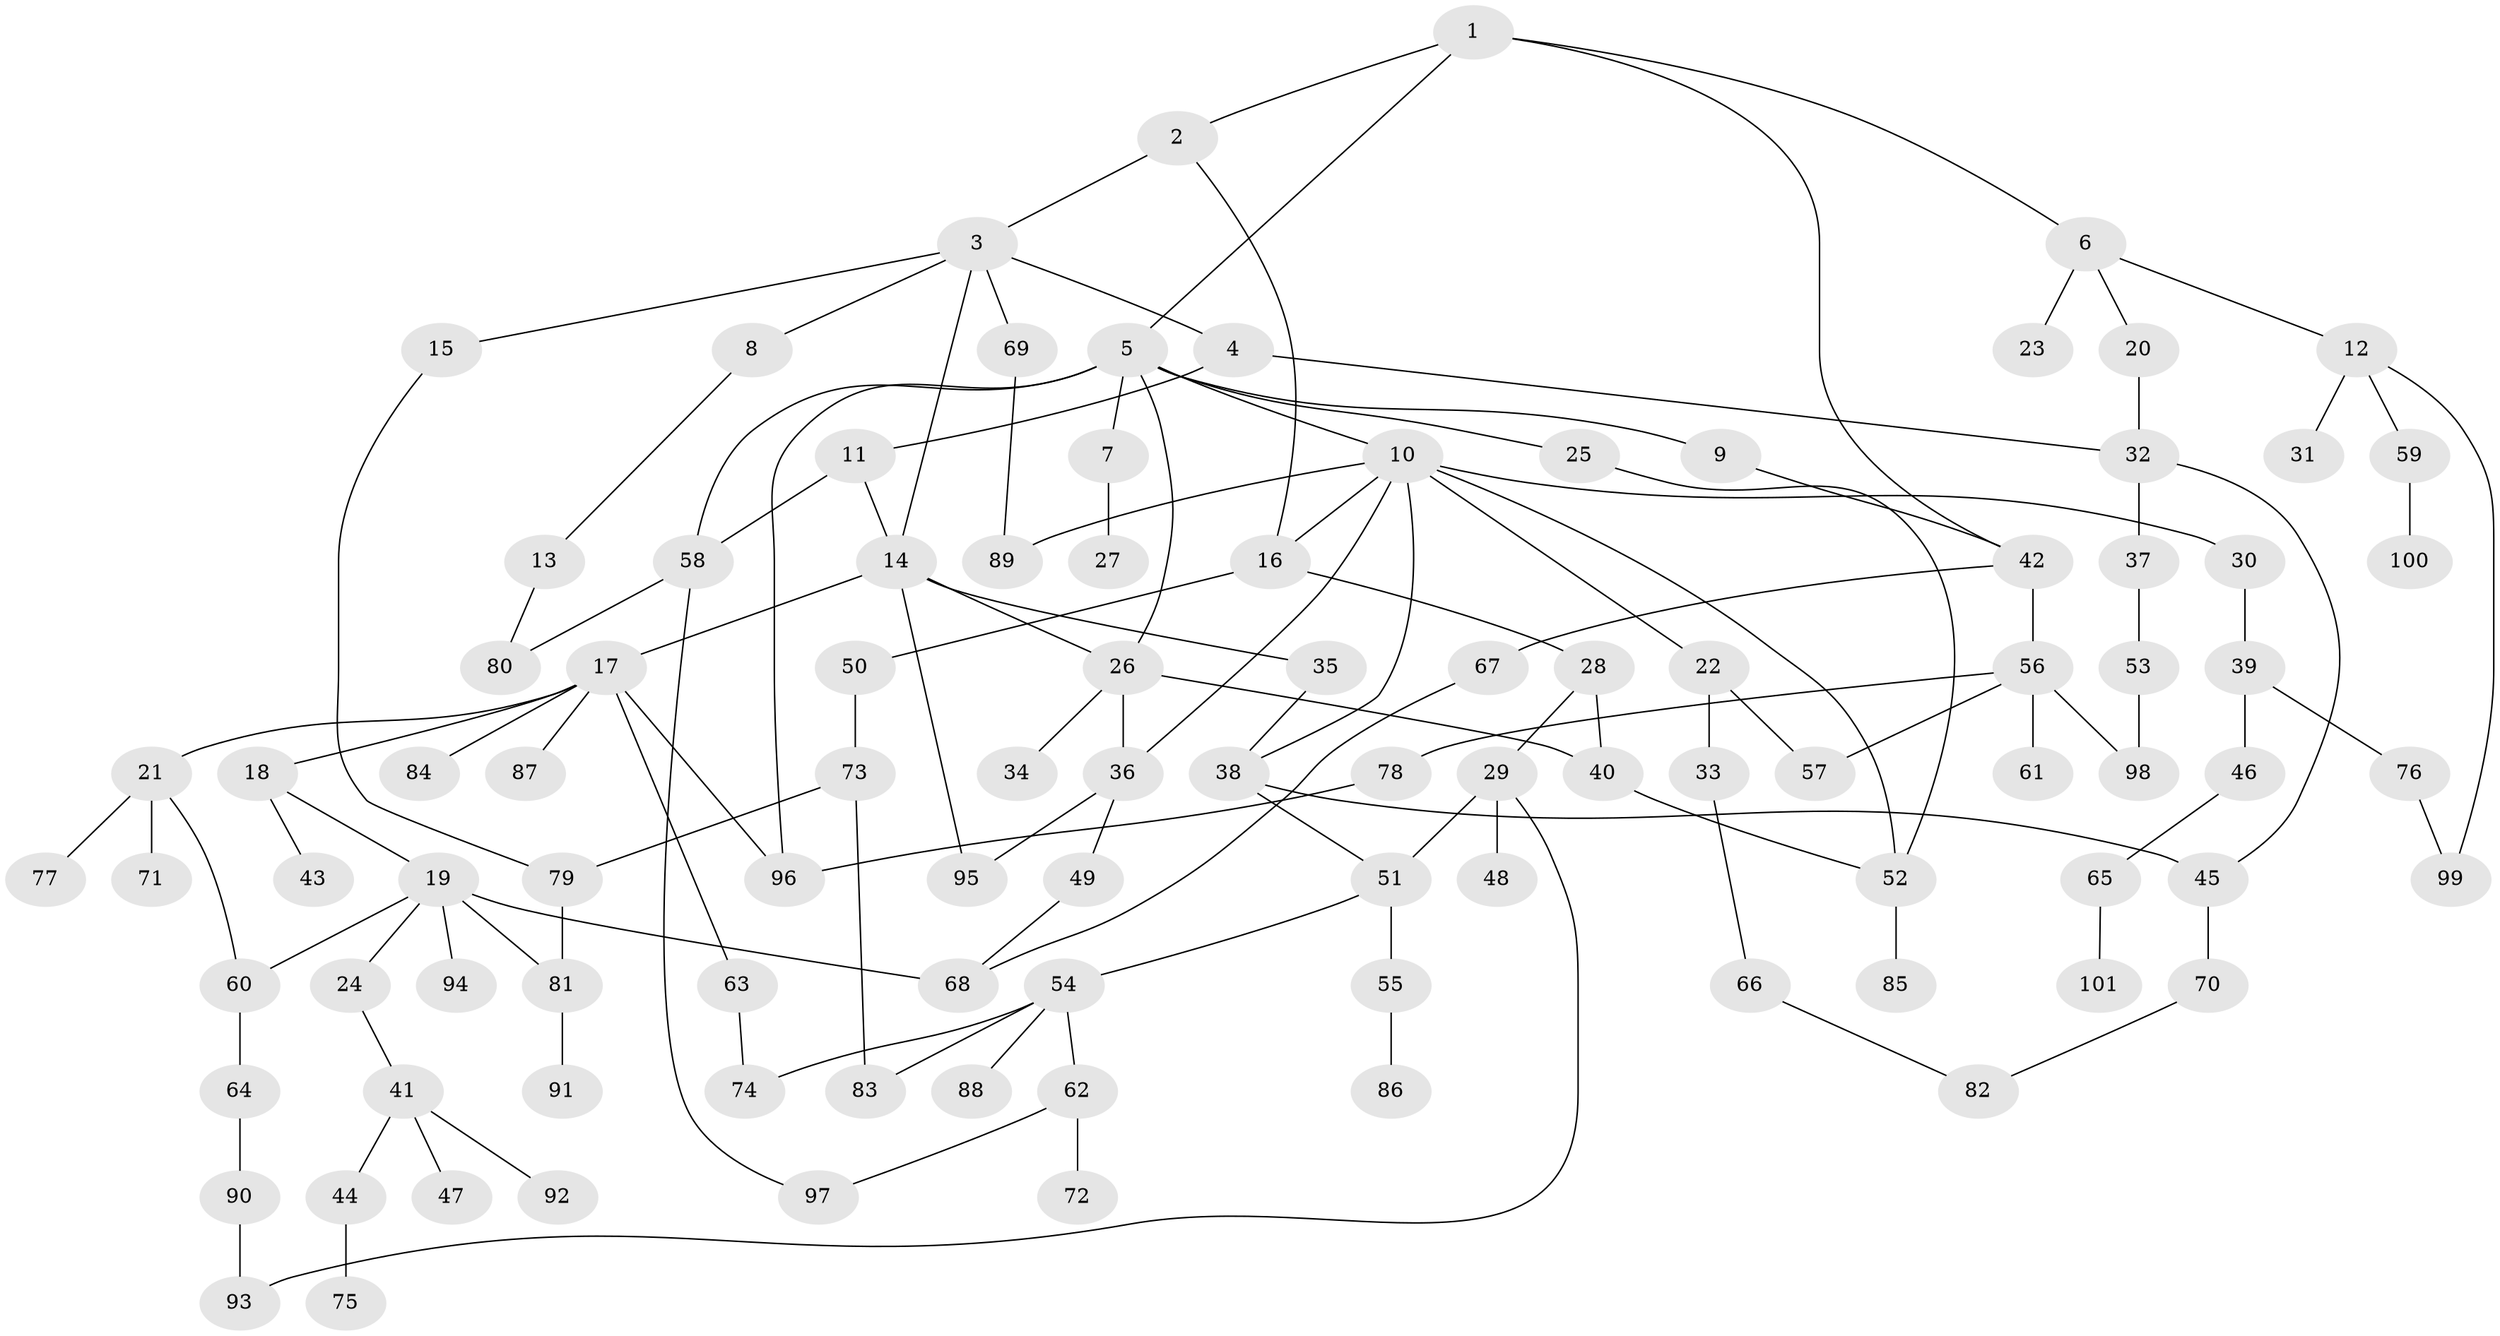 // coarse degree distribution, {8: 0.025, 9: 0.025, 6: 0.05, 3: 0.15, 1: 0.325, 12: 0.025, 4: 0.1, 2: 0.2, 7: 0.025, 5: 0.075}
// Generated by graph-tools (version 1.1) at 2025/17/03/04/25 18:17:03]
// undirected, 101 vertices, 131 edges
graph export_dot {
graph [start="1"]
  node [color=gray90,style=filled];
  1;
  2;
  3;
  4;
  5;
  6;
  7;
  8;
  9;
  10;
  11;
  12;
  13;
  14;
  15;
  16;
  17;
  18;
  19;
  20;
  21;
  22;
  23;
  24;
  25;
  26;
  27;
  28;
  29;
  30;
  31;
  32;
  33;
  34;
  35;
  36;
  37;
  38;
  39;
  40;
  41;
  42;
  43;
  44;
  45;
  46;
  47;
  48;
  49;
  50;
  51;
  52;
  53;
  54;
  55;
  56;
  57;
  58;
  59;
  60;
  61;
  62;
  63;
  64;
  65;
  66;
  67;
  68;
  69;
  70;
  71;
  72;
  73;
  74;
  75;
  76;
  77;
  78;
  79;
  80;
  81;
  82;
  83;
  84;
  85;
  86;
  87;
  88;
  89;
  90;
  91;
  92;
  93;
  94;
  95;
  96;
  97;
  98;
  99;
  100;
  101;
  1 -- 2;
  1 -- 5;
  1 -- 6;
  1 -- 42;
  2 -- 3;
  2 -- 16;
  3 -- 4;
  3 -- 8;
  3 -- 15;
  3 -- 69;
  3 -- 14;
  4 -- 11;
  4 -- 32;
  5 -- 7;
  5 -- 9;
  5 -- 10;
  5 -- 25;
  5 -- 26;
  5 -- 96;
  5 -- 58;
  6 -- 12;
  6 -- 20;
  6 -- 23;
  7 -- 27;
  8 -- 13;
  9 -- 42;
  10 -- 16;
  10 -- 22;
  10 -- 30;
  10 -- 36;
  10 -- 38;
  10 -- 52;
  10 -- 89;
  11 -- 14;
  11 -- 58;
  12 -- 31;
  12 -- 59;
  12 -- 99;
  13 -- 80;
  14 -- 17;
  14 -- 35;
  14 -- 95;
  14 -- 26;
  15 -- 79;
  16 -- 28;
  16 -- 50;
  17 -- 18;
  17 -- 21;
  17 -- 63;
  17 -- 84;
  17 -- 87;
  17 -- 96;
  18 -- 19;
  18 -- 43;
  19 -- 24;
  19 -- 60;
  19 -- 94;
  19 -- 68;
  19 -- 81;
  20 -- 32;
  21 -- 71;
  21 -- 77;
  21 -- 60;
  22 -- 33;
  22 -- 57;
  24 -- 41;
  25 -- 52;
  26 -- 34;
  26 -- 36;
  26 -- 40;
  28 -- 29;
  28 -- 40;
  29 -- 48;
  29 -- 51;
  29 -- 93;
  30 -- 39;
  32 -- 37;
  32 -- 45;
  33 -- 66;
  35 -- 38;
  36 -- 49;
  36 -- 95;
  37 -- 53;
  38 -- 45;
  38 -- 51;
  39 -- 46;
  39 -- 76;
  40 -- 52;
  41 -- 44;
  41 -- 47;
  41 -- 92;
  42 -- 56;
  42 -- 67;
  44 -- 75;
  45 -- 70;
  46 -- 65;
  49 -- 68;
  50 -- 73;
  51 -- 54;
  51 -- 55;
  52 -- 85;
  53 -- 98;
  54 -- 62;
  54 -- 88;
  54 -- 83;
  54 -- 74;
  55 -- 86;
  56 -- 57;
  56 -- 61;
  56 -- 78;
  56 -- 98;
  58 -- 80;
  58 -- 97;
  59 -- 100;
  60 -- 64;
  62 -- 72;
  62 -- 97;
  63 -- 74;
  64 -- 90;
  65 -- 101;
  66 -- 82;
  67 -- 68;
  69 -- 89;
  70 -- 82;
  73 -- 83;
  73 -- 79;
  76 -- 99;
  78 -- 96;
  79 -- 81;
  81 -- 91;
  90 -- 93;
}
